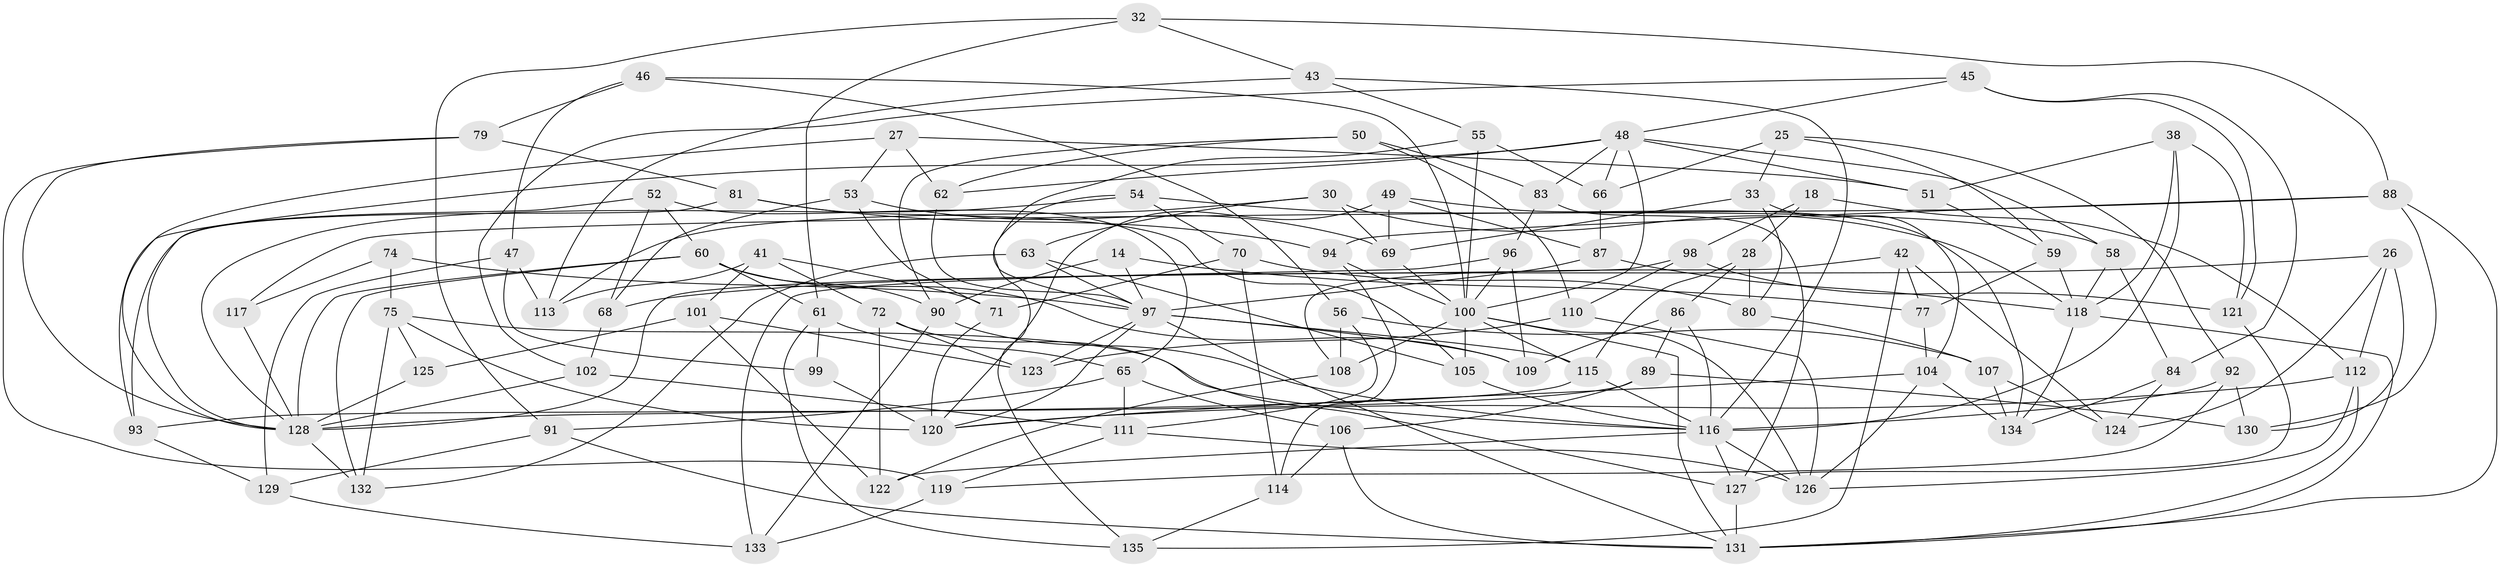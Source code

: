 // original degree distribution, {4: 1.0}
// Generated by graph-tools (version 1.1) at 2025/02/03/04/25 22:02:51]
// undirected, 94 vertices, 214 edges
graph export_dot {
graph [start="1"]
  node [color=gray90,style=filled];
  14;
  18;
  25;
  26;
  27;
  28;
  30;
  32;
  33;
  38;
  41;
  42;
  43;
  45;
  46;
  47;
  48 [super="+8+29"];
  49;
  50;
  51;
  52;
  53;
  54;
  55;
  56;
  58;
  59;
  60 [super="+23"];
  61 [super="+37"];
  62;
  63;
  65 [super="+13"];
  66;
  68;
  69 [super="+31"];
  70;
  71;
  72;
  74;
  75 [super="+73"];
  77;
  79;
  80;
  81;
  83;
  84;
  86;
  87;
  88 [super="+9"];
  89;
  90 [super="+7"];
  91;
  92;
  93;
  94;
  96;
  97 [super="+67+20+76"];
  98;
  99;
  100 [super="+5+78+34"];
  101;
  102;
  104 [super="+12"];
  105;
  106;
  107;
  108;
  109;
  110;
  111 [super="+95"];
  112 [super="+15"];
  113;
  114;
  115 [super="+103"];
  116 [super="+17+35"];
  117;
  118 [super="+2+36"];
  119;
  120 [super="+4+10"];
  121;
  122;
  123;
  124;
  125;
  126 [super="+22"];
  127 [super="+85"];
  128 [super="+1+44+16+40"];
  129;
  130;
  131 [super="+82"];
  132;
  133;
  134 [super="+39"];
  135;
  14 -- 77;
  14 -- 90 [weight=2];
  14 -- 97;
  18 -- 98;
  18 -- 28;
  18 -- 112 [weight=2];
  25 -- 66;
  25 -- 33;
  25 -- 59;
  25 -- 92;
  26 -- 124;
  26 -- 130;
  26 -- 68;
  26 -- 112;
  27 -- 62;
  27 -- 51;
  27 -- 53;
  27 -- 128;
  28 -- 86;
  28 -- 80;
  28 -- 115;
  30 -- 69;
  30 -- 63;
  30 -- 113;
  30 -- 118;
  32 -- 43;
  32 -- 61;
  32 -- 91;
  32 -- 88;
  33 -- 104;
  33 -- 80;
  33 -- 69;
  38 -- 121;
  38 -- 51;
  38 -- 118;
  38 -- 116;
  41 -- 72;
  41 -- 101;
  41 -- 71;
  41 -- 113;
  42 -- 135;
  42 -- 124;
  42 -- 108;
  42 -- 77;
  43 -- 113;
  43 -- 116;
  43 -- 55;
  45 -- 102;
  45 -- 84;
  45 -- 121;
  45 -- 48;
  46 -- 56;
  46 -- 79;
  46 -- 47;
  46 -- 100;
  47 -- 113;
  47 -- 129;
  47 -- 99;
  48 -- 93;
  48 -- 62;
  48 -- 66;
  48 -- 83;
  48 -- 51;
  48 -- 58;
  48 -- 100;
  49 -- 134;
  49 -- 87;
  49 -- 120;
  49 -- 69;
  50 -- 62;
  50 -- 83;
  50 -- 110;
  50 -- 90;
  51 -- 59;
  52 -- 68;
  52 -- 60;
  52 -- 65;
  52 -- 128;
  53 -- 68;
  53 -- 71;
  53 -- 69;
  54 -- 70;
  54 -- 58;
  54 -- 135;
  54 -- 128;
  55 -- 66;
  55 -- 97;
  55 -- 100;
  56 -- 111;
  56 -- 107;
  56 -- 108;
  58 -- 118;
  58 -- 84;
  59 -- 77;
  59 -- 118;
  60 -- 109;
  60 -- 132;
  60 -- 128;
  60 -- 90;
  60 -- 61;
  61 -- 99 [weight=2];
  61 -- 135;
  61 -- 65;
  62 -- 97;
  63 -- 105;
  63 -- 132;
  63 -- 97;
  65 -- 91;
  65 -- 111 [weight=2];
  65 -- 106;
  66 -- 87;
  68 -- 102;
  69 -- 100 [weight=2];
  70 -- 80;
  70 -- 114;
  70 -- 71;
  71 -- 120;
  72 -- 127;
  72 -- 122;
  72 -- 123;
  74 -- 75 [weight=2];
  74 -- 117;
  74 -- 97;
  75 -- 125 [weight=2];
  75 -- 132;
  75 -- 120 [weight=2];
  75 -- 116;
  77 -- 104;
  79 -- 119;
  79 -- 81;
  79 -- 128;
  80 -- 107;
  81 -- 94;
  81 -- 105;
  81 -- 93;
  83 -- 96;
  83 -- 127;
  84 -- 124;
  84 -- 134;
  86 -- 109;
  86 -- 89;
  86 -- 116;
  87 -- 118;
  87 -- 97;
  88 -- 94;
  88 -- 117 [weight=2];
  88 -- 130;
  88 -- 131;
  89 -- 130;
  89 -- 106;
  89 -- 93;
  90 -- 133;
  90 -- 116;
  91 -- 129;
  91 -- 131;
  92 -- 119;
  92 -- 130;
  92 -- 116;
  93 -- 129;
  94 -- 114;
  94 -- 100;
  96 -- 133;
  96 -- 109;
  96 -- 100;
  97 -- 120;
  97 -- 123;
  97 -- 109;
  97 -- 115 [weight=2];
  97 -- 131;
  98 -- 110;
  98 -- 121;
  98 -- 128;
  99 -- 120;
  100 -- 105;
  100 -- 115;
  100 -- 108;
  100 -- 126;
  100 -- 131;
  101 -- 125;
  101 -- 123;
  101 -- 122;
  102 -- 128;
  102 -- 111;
  104 -- 120;
  104 -- 134 [weight=2];
  104 -- 126;
  105 -- 116;
  106 -- 114;
  106 -- 131;
  107 -- 124;
  107 -- 134;
  108 -- 122;
  110 -- 123;
  110 -- 126;
  111 -- 126;
  111 -- 119;
  112 -- 131;
  112 -- 120;
  112 -- 126;
  114 -- 135;
  115 -- 116 [weight=2];
  115 -- 128 [weight=2];
  116 -- 122;
  116 -- 126;
  116 -- 127;
  117 -- 128;
  118 -- 131 [weight=2];
  118 -- 134;
  119 -- 133;
  121 -- 127;
  125 -- 128;
  127 -- 131 [weight=2];
  128 -- 132;
  129 -- 133;
}
